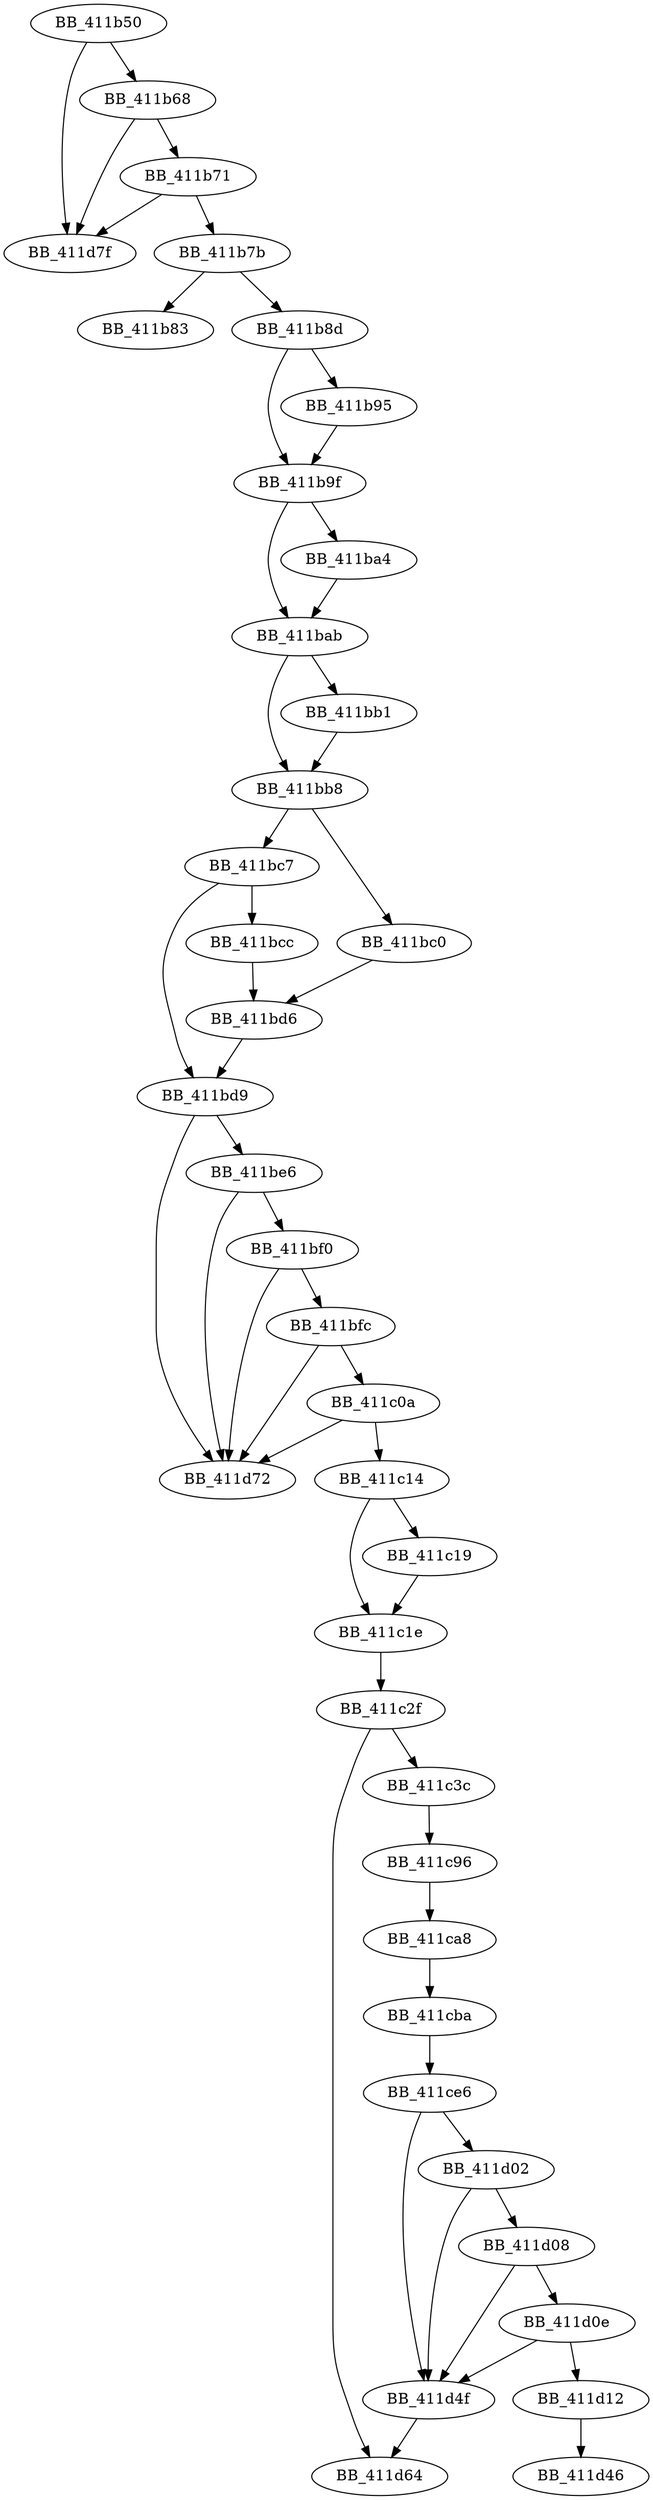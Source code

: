 DiGraph sub_411B50{
BB_411b50->BB_411b68
BB_411b50->BB_411d7f
BB_411b68->BB_411b71
BB_411b68->BB_411d7f
BB_411b71->BB_411b7b
BB_411b71->BB_411d7f
BB_411b7b->BB_411b83
BB_411b7b->BB_411b8d
BB_411b8d->BB_411b95
BB_411b8d->BB_411b9f
BB_411b95->BB_411b9f
BB_411b9f->BB_411ba4
BB_411b9f->BB_411bab
BB_411ba4->BB_411bab
BB_411bab->BB_411bb1
BB_411bab->BB_411bb8
BB_411bb1->BB_411bb8
BB_411bb8->BB_411bc0
BB_411bb8->BB_411bc7
BB_411bc0->BB_411bd6
BB_411bc7->BB_411bcc
BB_411bc7->BB_411bd9
BB_411bcc->BB_411bd6
BB_411bd6->BB_411bd9
BB_411bd9->BB_411be6
BB_411bd9->BB_411d72
BB_411be6->BB_411bf0
BB_411be6->BB_411d72
BB_411bf0->BB_411bfc
BB_411bf0->BB_411d72
BB_411bfc->BB_411c0a
BB_411bfc->BB_411d72
BB_411c0a->BB_411c14
BB_411c0a->BB_411d72
BB_411c14->BB_411c19
BB_411c14->BB_411c1e
BB_411c19->BB_411c1e
BB_411c1e->BB_411c2f
BB_411c2f->BB_411c3c
BB_411c2f->BB_411d64
BB_411c3c->BB_411c96
BB_411c96->BB_411ca8
BB_411ca8->BB_411cba
BB_411cba->BB_411ce6
BB_411ce6->BB_411d02
BB_411ce6->BB_411d4f
BB_411d02->BB_411d08
BB_411d02->BB_411d4f
BB_411d08->BB_411d0e
BB_411d08->BB_411d4f
BB_411d0e->BB_411d12
BB_411d0e->BB_411d4f
BB_411d12->BB_411d46
BB_411d4f->BB_411d64
}
